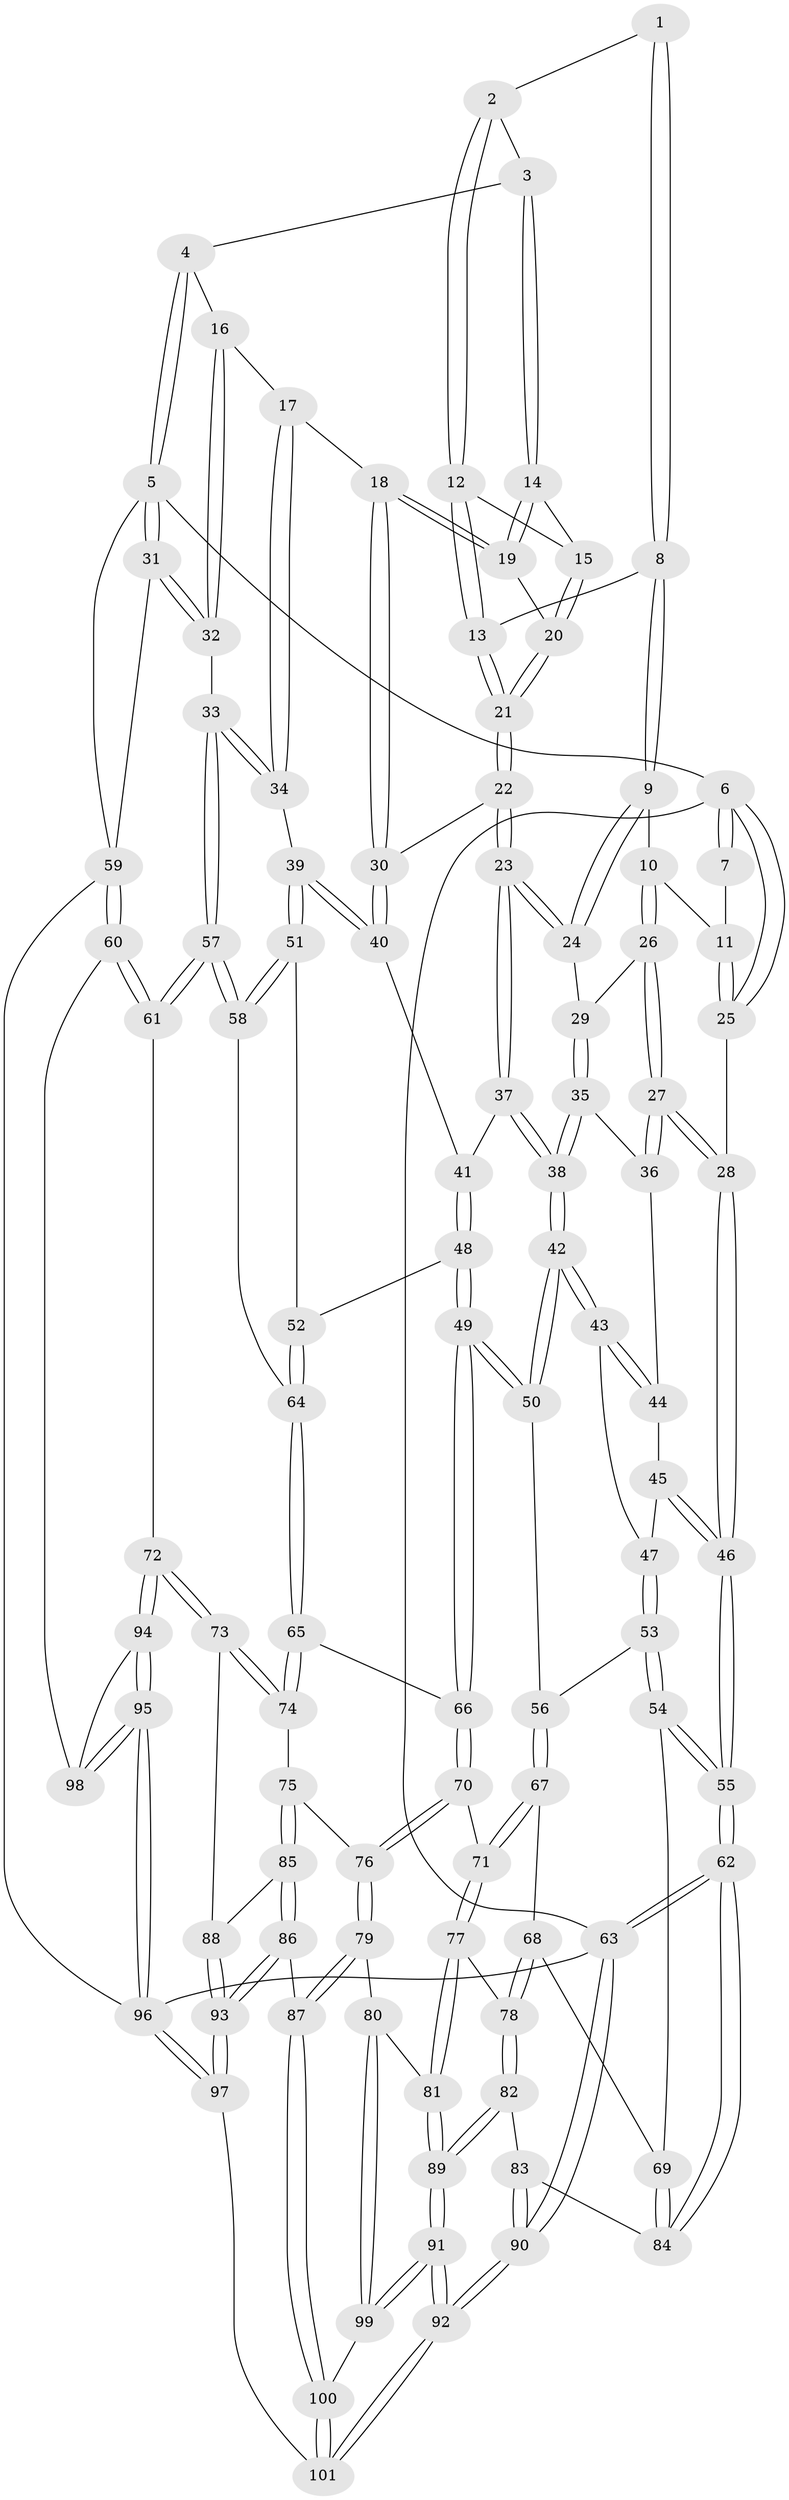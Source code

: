 // coarse degree distribution, {5: 0.275, 3: 0.25, 4: 0.3, 1: 0.025, 7: 0.05, 6: 0.1}
// Generated by graph-tools (version 1.1) at 2025/05/03/04/25 22:05:50]
// undirected, 101 vertices, 249 edges
graph export_dot {
graph [start="1"]
  node [color=gray90,style=filled];
  1 [pos="+0.20285266771251845+0"];
  2 [pos="+0.43643775520882183+0"];
  3 [pos="+0.7417464286672475+0"];
  4 [pos="+0.8373912476600295+0"];
  5 [pos="+1+0"];
  6 [pos="+0+0"];
  7 [pos="+0.1488067848284705+0"];
  8 [pos="+0.2634657338802008+0.00025840040549318893"];
  9 [pos="+0.2434632776680313+0.17411697093962858"];
  10 [pos="+0.10968676525432085+0.15371215116293183"];
  11 [pos="+0.09181493260117997+0.13009416707439866"];
  12 [pos="+0.45492497513444885+0.059045361679259306"];
  13 [pos="+0.40148405013816724+0.09131747345101784"];
  14 [pos="+0.6443557703974424+0"];
  15 [pos="+0.4755717431196694+0.06820520426875588"];
  16 [pos="+0.8130424965555129+0.18832246010871953"];
  17 [pos="+0.7012989627604205+0.2004089604183182"];
  18 [pos="+0.6326026171544173+0.1858396578373297"];
  19 [pos="+0.6256868940977622+0.16503950696118222"];
  20 [pos="+0.5100641110408184+0.13427581342007006"];
  21 [pos="+0.39993535189878116+0.20168227837204591"];
  22 [pos="+0.39614590788045534+0.21021687206565898"];
  23 [pos="+0.2990523985964025+0.2699632478232011"];
  24 [pos="+0.25362164615700206+0.19388463085851693"];
  25 [pos="+0+0.14361166059225106"];
  26 [pos="+0.07444767885389254+0.24513040000139905"];
  27 [pos="+0+0.2745487164590185"];
  28 [pos="+0+0.23241895793767256"];
  29 [pos="+0.08011915557902573+0.249875291936813"];
  30 [pos="+0.5770019295395746+0.2827652564748946"];
  31 [pos="+1+0.3318658857375119"];
  32 [pos="+1+0.34536653385457233"];
  33 [pos="+0.9159980649685152+0.40092420285275093"];
  34 [pos="+0.762933559294338+0.4070813367494622"];
  35 [pos="+0.1275530027335511+0.29994134562297464"];
  36 [pos="+0.040303268437550964+0.3626215628159542"];
  37 [pos="+0.2968756368130064+0.2809954053769734"];
  38 [pos="+0.25570315131052906+0.3525639705692705"];
  39 [pos="+0.7360051559429963+0.4152922063230699"];
  40 [pos="+0.5769958568518483+0.2833590566967736"];
  41 [pos="+0.5147621653043993+0.3830521873270591"];
  42 [pos="+0.24463922996347837+0.4520376341034912"];
  43 [pos="+0.12161739495632243+0.439281846503835"];
  44 [pos="+0.04226239328417399+0.3664124563024206"];
  45 [pos="+0.005579552892928473+0.4404873486789181"];
  46 [pos="+0+0.5589803144599006"];
  47 [pos="+0.09596068814724847+0.4506088092021602"];
  48 [pos="+0.5094443077576508+0.5139284881742382"];
  49 [pos="+0.47582729687426595+0.5414479504391028"];
  50 [pos="+0.25119794457485073+0.4696510619897561"];
  51 [pos="+0.657085764203132+0.5065106382371073"];
  52 [pos="+0.6125501739192313+0.5167734846905854"];
  53 [pos="+0.029378227432002902+0.5165393257728403"];
  54 [pos="+0+0.6297085971771362"];
  55 [pos="+0+0.6289602184841934"];
  56 [pos="+0.2203783918136652+0.5410793562417168"];
  57 [pos="+0.8285558223771383+0.6406125049530652"];
  58 [pos="+0.7439526171244987+0.604725271272036"];
  59 [pos="+1+0.7451075814096262"];
  60 [pos="+1+0.7582799932056102"];
  61 [pos="+0.8426462687806976+0.6831265291512986"];
  62 [pos="+0+1"];
  63 [pos="+0+1"];
  64 [pos="+0.6505792300270455+0.6751694064210141"];
  65 [pos="+0.6462569930224046+0.6857881654674981"];
  66 [pos="+0.475378271524683+0.5580027295107696"];
  67 [pos="+0.18605926097061207+0.6335594640650348"];
  68 [pos="+0.18464356035464194+0.6351008426911806"];
  69 [pos="+0.13287903546622296+0.6763310175630584"];
  70 [pos="+0.4543738442924509+0.6911611319568485"];
  71 [pos="+0.39722124828275357+0.7085442580165169"];
  72 [pos="+0.7459566377667008+0.8044567613825916"];
  73 [pos="+0.7365670222054024+0.8034560391147736"];
  74 [pos="+0.6456971935057861+0.6945601270886677"];
  75 [pos="+0.5041806529454508+0.7399196125772302"];
  76 [pos="+0.4668038438281904+0.7078619911779559"];
  77 [pos="+0.327217120301851+0.794410072871051"];
  78 [pos="+0.31175769047362023+0.7858246703758055"];
  79 [pos="+0.3941801820796884+0.8770139889990565"];
  80 [pos="+0.34344667322633926+0.8673996597097053"];
  81 [pos="+0.3250321837503021+0.8282178764937049"];
  82 [pos="+0.14910166488957002+0.7763222792987422"];
  83 [pos="+0.14835456642135073+0.774986094852517"];
  84 [pos="+0.1442260902791706+0.7648500886548772"];
  85 [pos="+0.5140758985794937+0.7609282949225112"];
  86 [pos="+0.47259365486807414+0.9046317344620152"];
  87 [pos="+0.4316684598457161+0.9037735000267088"];
  88 [pos="+0.6290513296271365+0.8455350253491204"];
  89 [pos="+0.17391519894506619+0.845986758636886"];
  90 [pos="+0+1"];
  91 [pos="+0.1725776083884276+0.9656692485179965"];
  92 [pos="+0+1"];
  93 [pos="+0.5679358642870423+0.9822459320998452"];
  94 [pos="+0.761634996638679+0.8325052915035398"];
  95 [pos="+0.8163178298914756+1"];
  96 [pos="+0.7974018643217933+1"];
  97 [pos="+0.6239694066164936+1"];
  98 [pos="+0.9601333767754191+0.8656984327625357"];
  99 [pos="+0.3020761849082607+0.9267403538102078"];
  100 [pos="+0.37683431785423194+1"];
  101 [pos="+0.4069407127417523+1"];
  1 -- 2;
  1 -- 8;
  1 -- 8;
  2 -- 3;
  2 -- 12;
  2 -- 12;
  3 -- 4;
  3 -- 14;
  3 -- 14;
  4 -- 5;
  4 -- 5;
  4 -- 16;
  5 -- 6;
  5 -- 31;
  5 -- 31;
  5 -- 59;
  6 -- 7;
  6 -- 7;
  6 -- 25;
  6 -- 25;
  6 -- 63;
  7 -- 11;
  8 -- 9;
  8 -- 9;
  8 -- 13;
  9 -- 10;
  9 -- 24;
  9 -- 24;
  10 -- 11;
  10 -- 26;
  10 -- 26;
  11 -- 25;
  11 -- 25;
  12 -- 13;
  12 -- 13;
  12 -- 15;
  13 -- 21;
  13 -- 21;
  14 -- 15;
  14 -- 19;
  14 -- 19;
  15 -- 20;
  15 -- 20;
  16 -- 17;
  16 -- 32;
  16 -- 32;
  17 -- 18;
  17 -- 34;
  17 -- 34;
  18 -- 19;
  18 -- 19;
  18 -- 30;
  18 -- 30;
  19 -- 20;
  20 -- 21;
  20 -- 21;
  21 -- 22;
  21 -- 22;
  22 -- 23;
  22 -- 23;
  22 -- 30;
  23 -- 24;
  23 -- 24;
  23 -- 37;
  23 -- 37;
  24 -- 29;
  25 -- 28;
  26 -- 27;
  26 -- 27;
  26 -- 29;
  27 -- 28;
  27 -- 28;
  27 -- 36;
  27 -- 36;
  28 -- 46;
  28 -- 46;
  29 -- 35;
  29 -- 35;
  30 -- 40;
  30 -- 40;
  31 -- 32;
  31 -- 32;
  31 -- 59;
  32 -- 33;
  33 -- 34;
  33 -- 34;
  33 -- 57;
  33 -- 57;
  34 -- 39;
  35 -- 36;
  35 -- 38;
  35 -- 38;
  36 -- 44;
  37 -- 38;
  37 -- 38;
  37 -- 41;
  38 -- 42;
  38 -- 42;
  39 -- 40;
  39 -- 40;
  39 -- 51;
  39 -- 51;
  40 -- 41;
  41 -- 48;
  41 -- 48;
  42 -- 43;
  42 -- 43;
  42 -- 50;
  42 -- 50;
  43 -- 44;
  43 -- 44;
  43 -- 47;
  44 -- 45;
  45 -- 46;
  45 -- 46;
  45 -- 47;
  46 -- 55;
  46 -- 55;
  47 -- 53;
  47 -- 53;
  48 -- 49;
  48 -- 49;
  48 -- 52;
  49 -- 50;
  49 -- 50;
  49 -- 66;
  49 -- 66;
  50 -- 56;
  51 -- 52;
  51 -- 58;
  51 -- 58;
  52 -- 64;
  52 -- 64;
  53 -- 54;
  53 -- 54;
  53 -- 56;
  54 -- 55;
  54 -- 55;
  54 -- 69;
  55 -- 62;
  55 -- 62;
  56 -- 67;
  56 -- 67;
  57 -- 58;
  57 -- 58;
  57 -- 61;
  57 -- 61;
  58 -- 64;
  59 -- 60;
  59 -- 60;
  59 -- 96;
  60 -- 61;
  60 -- 61;
  60 -- 98;
  61 -- 72;
  62 -- 63;
  62 -- 63;
  62 -- 84;
  62 -- 84;
  63 -- 90;
  63 -- 90;
  63 -- 96;
  64 -- 65;
  64 -- 65;
  65 -- 66;
  65 -- 74;
  65 -- 74;
  66 -- 70;
  66 -- 70;
  67 -- 68;
  67 -- 71;
  67 -- 71;
  68 -- 69;
  68 -- 78;
  68 -- 78;
  69 -- 84;
  69 -- 84;
  70 -- 71;
  70 -- 76;
  70 -- 76;
  71 -- 77;
  71 -- 77;
  72 -- 73;
  72 -- 73;
  72 -- 94;
  72 -- 94;
  73 -- 74;
  73 -- 74;
  73 -- 88;
  74 -- 75;
  75 -- 76;
  75 -- 85;
  75 -- 85;
  76 -- 79;
  76 -- 79;
  77 -- 78;
  77 -- 81;
  77 -- 81;
  78 -- 82;
  78 -- 82;
  79 -- 80;
  79 -- 87;
  79 -- 87;
  80 -- 81;
  80 -- 99;
  80 -- 99;
  81 -- 89;
  81 -- 89;
  82 -- 83;
  82 -- 89;
  82 -- 89;
  83 -- 84;
  83 -- 90;
  83 -- 90;
  85 -- 86;
  85 -- 86;
  85 -- 88;
  86 -- 87;
  86 -- 93;
  86 -- 93;
  87 -- 100;
  87 -- 100;
  88 -- 93;
  88 -- 93;
  89 -- 91;
  89 -- 91;
  90 -- 92;
  90 -- 92;
  91 -- 92;
  91 -- 92;
  91 -- 99;
  91 -- 99;
  92 -- 101;
  92 -- 101;
  93 -- 97;
  93 -- 97;
  94 -- 95;
  94 -- 95;
  94 -- 98;
  95 -- 96;
  95 -- 96;
  95 -- 98;
  95 -- 98;
  96 -- 97;
  96 -- 97;
  97 -- 101;
  99 -- 100;
  100 -- 101;
  100 -- 101;
}

